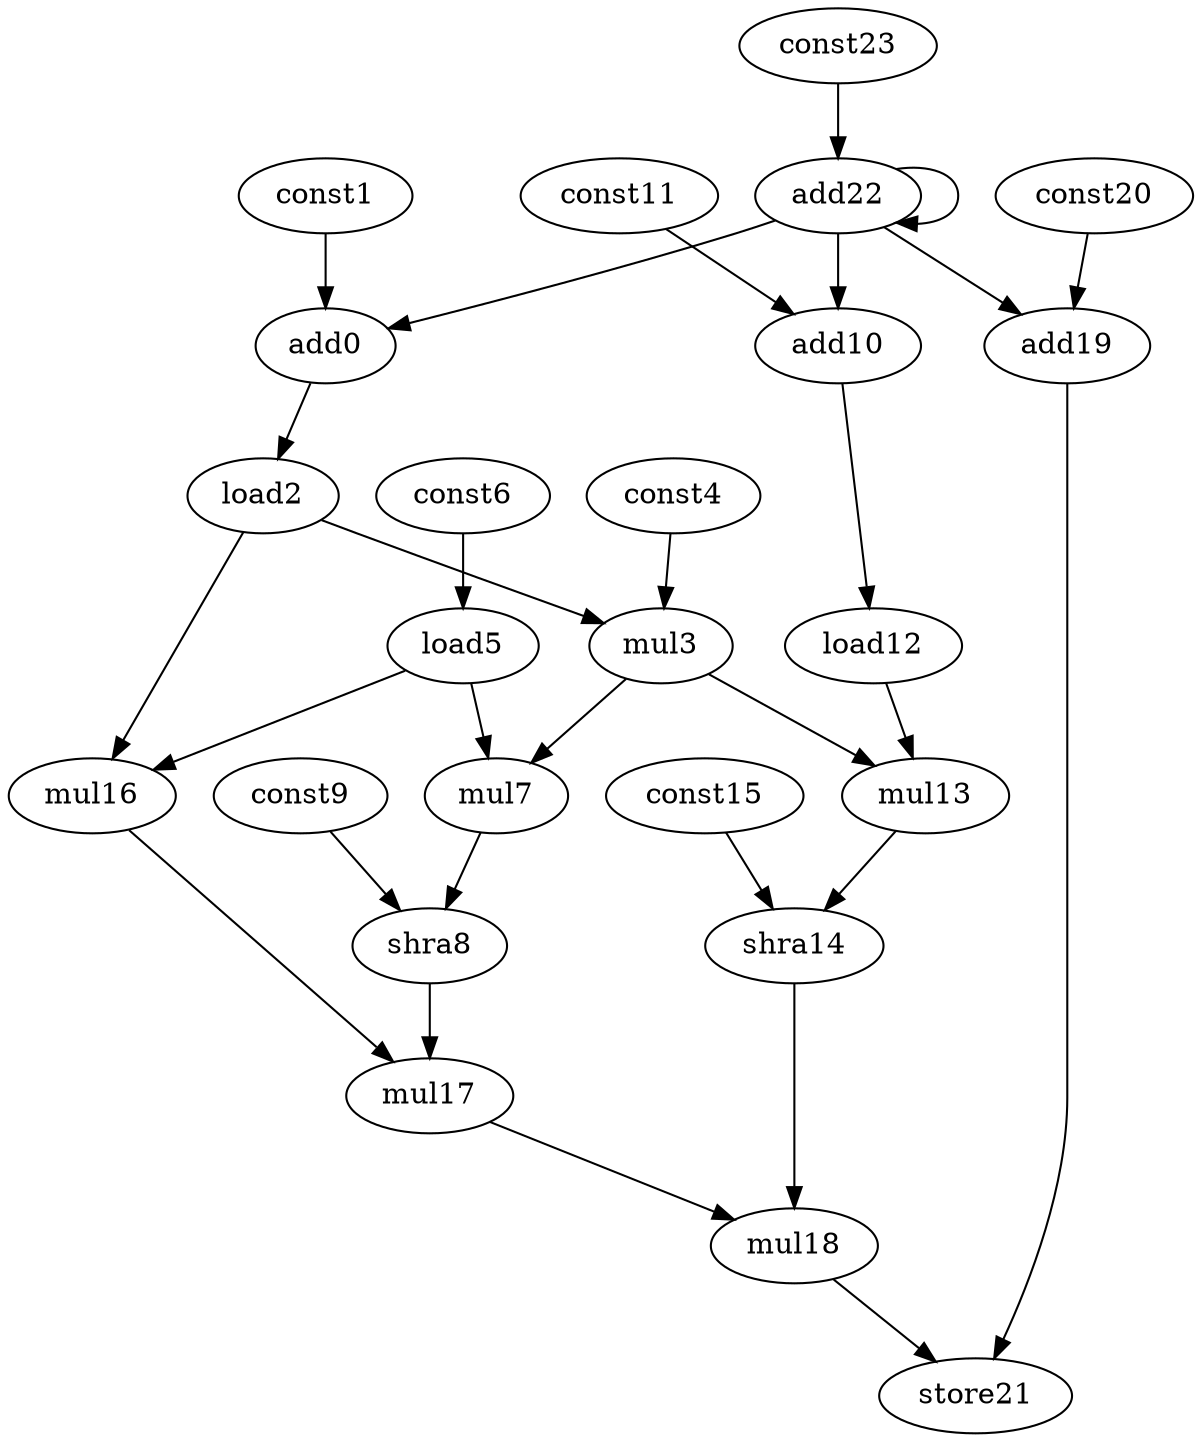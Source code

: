 digraph G {
add0[opcode=add];
const1[opcode=const];
load2[opcode=load];
mul3[opcode=mul];
const4[opcode=const];
load5[opcode=load];
const6[opcode=const];
mul7[opcode=mul];
shra8[opcode=shra];
const9[opcode=const];
add10[opcode=add];
const11[opcode=const];
load12[opcode=load];
mul13[opcode=mul];
shra14[opcode=shra];
const15[opcode=const];
mul16[opcode=mul];
mul17[opcode=mul];
mul18[opcode=mul];
add19[opcode=add];
const20[opcode=const];
store21[opcode=store];
add22[opcode=add];
const23[opcode=const];
load2->mul3[operand=0]; //load->mul
load2->mul16[operand=1]; //load->mul
mul3->mul7[operand=0]; //mul->mul
mul3->mul13[operand=0]; //mul->mul
load5->mul7[operand=1]; //load->mul
load5->mul16[operand=0]; //load->mul
mul7->shra8[operand=0]; //mul->ashr
shra8->mul17[operand=1]; //ashr->mul
load12->mul13[operand=1]; //load->mul
mul13->shra14[operand=0]; //mul->ashr
shra14->mul18[operand=1]; //ashr->mul
mul16->mul17[operand=0]; //mul->mul
mul17->mul18[operand=0]; //mul->mul
mul18->store21[operand=0]; //mul->store
add22->add0[operand=1]; //add->gep_mul
add22->add10[operand=1]; //add->gep_mul
add22->add19[operand=1]; //add->gep_mul
add22->add22[operand=0]; //add->add
const1->add0[operand=0]; //gep_const->gep_mul
add0->load2[operand=0]; //gep_mul->load
const4->mul3[operand=1]; //const->mul
const6->load5[operand=0]; //const->load
const9->shra8[operand=1]; //const->ashr
const11->add10[operand=0]; //gep_const->gep_mul
add10->load12[operand=0]; //gep_mul->load
const15->shra14[operand=1]; //const->ashr
const20->add19[operand=0]; //gep_const->gep_mul
add19->store21[operand=1]; //gep_mul->store
const23->add22[operand=1]; //const->add
}

